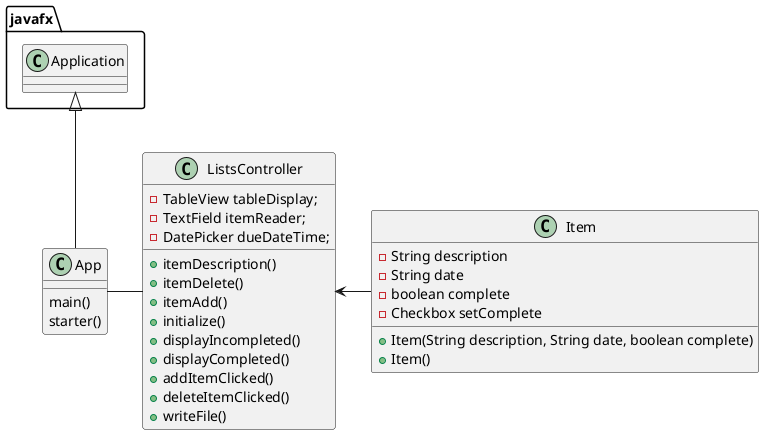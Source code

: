 @startuml
'https://plantuml.com/class-diagram

class App {
    main()
    starter()
}
class ListsController {

     -TableView tableDisplay;
     -TextField itemReader;
     -DatePicker dueDateTime;

    +itemDescription()
    +itemDelete()
    +itemAdd()


    +initialize()
    +displayIncompleted()
    +displayCompleted()
    +addItemClicked()
    +deleteItemClicked()
    +writeFile()





}
class Item {
    -String description
    -String date
    -boolean complete
    -Checkbox setComplete

    +Item(String description, String date, boolean complete)
    +Item()
}
javafx.Application <|-- App
ListsController <-Item
App - ListsController
@enduml